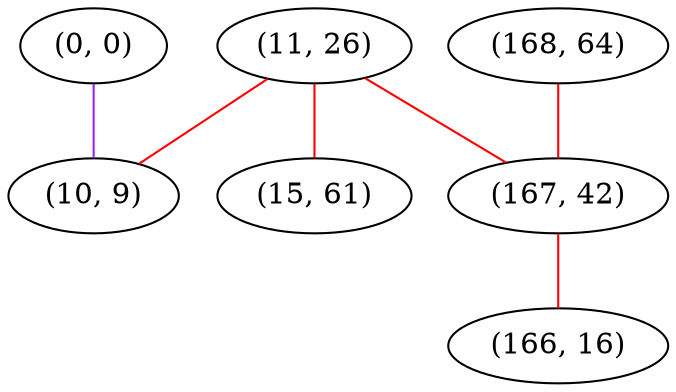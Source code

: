 graph "" {
"(0, 0)";
"(168, 64)";
"(11, 26)";
"(15, 61)";
"(167, 42)";
"(166, 16)";
"(10, 9)";
"(0, 0)" -- "(10, 9)"  [color=purple, key=0, weight=4];
"(168, 64)" -- "(167, 42)"  [color=red, key=0, weight=1];
"(11, 26)" -- "(15, 61)"  [color=red, key=0, weight=1];
"(11, 26)" -- "(167, 42)"  [color=red, key=0, weight=1];
"(11, 26)" -- "(10, 9)"  [color=red, key=0, weight=1];
"(167, 42)" -- "(166, 16)"  [color=red, key=0, weight=1];
}

